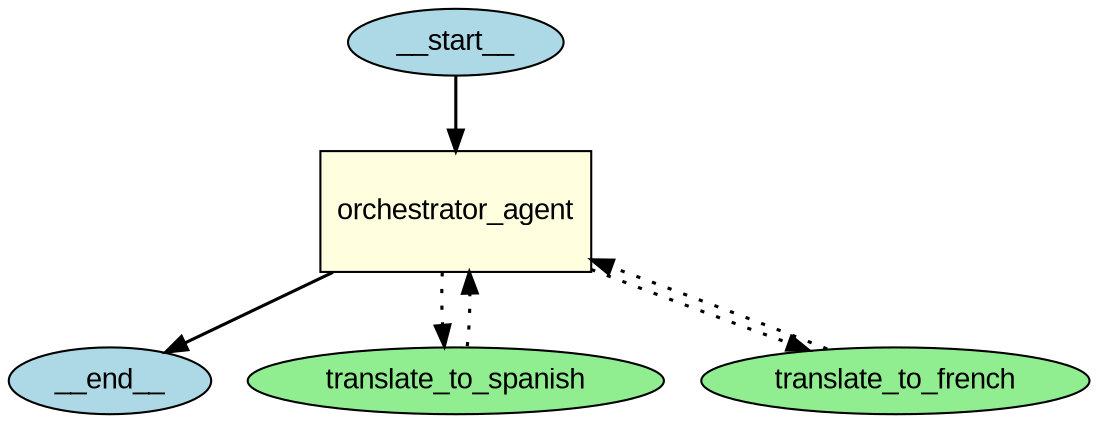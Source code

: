 
    digraph G {
        graph [splines=true];
        node [fontname="Arial"];
        edge [penwidth=1.5];
    "__start__" [label="__start__", shape=ellipse, style=filled, fillcolor=lightblue, width=0.5, height=0.3];"__end__" [label="__end__", shape=ellipse, style=filled, fillcolor=lightblue, width=0.5, height=0.3];"orchestrator_agent" [label="orchestrator_agent", shape=box, style=filled, fillcolor=lightyellow, width=1.5, height=0.8];"translate_to_spanish" [label="translate_to_spanish", shape=ellipse, style=filled, fillcolor=lightgreen, width=0.5, height=0.3];"translate_to_french" [label="translate_to_french", shape=ellipse, style=filled, fillcolor=lightgreen, width=0.5, height=0.3];"__start__" -> "orchestrator_agent";
        "orchestrator_agent" -> "translate_to_spanish" [style=dotted, penwidth=1.5];
        "translate_to_spanish" -> "orchestrator_agent" [style=dotted, penwidth=1.5];
        "orchestrator_agent" -> "translate_to_french" [style=dotted, penwidth=1.5];
        "translate_to_french" -> "orchestrator_agent" [style=dotted, penwidth=1.5];"orchestrator_agent" -> "__end__";}
